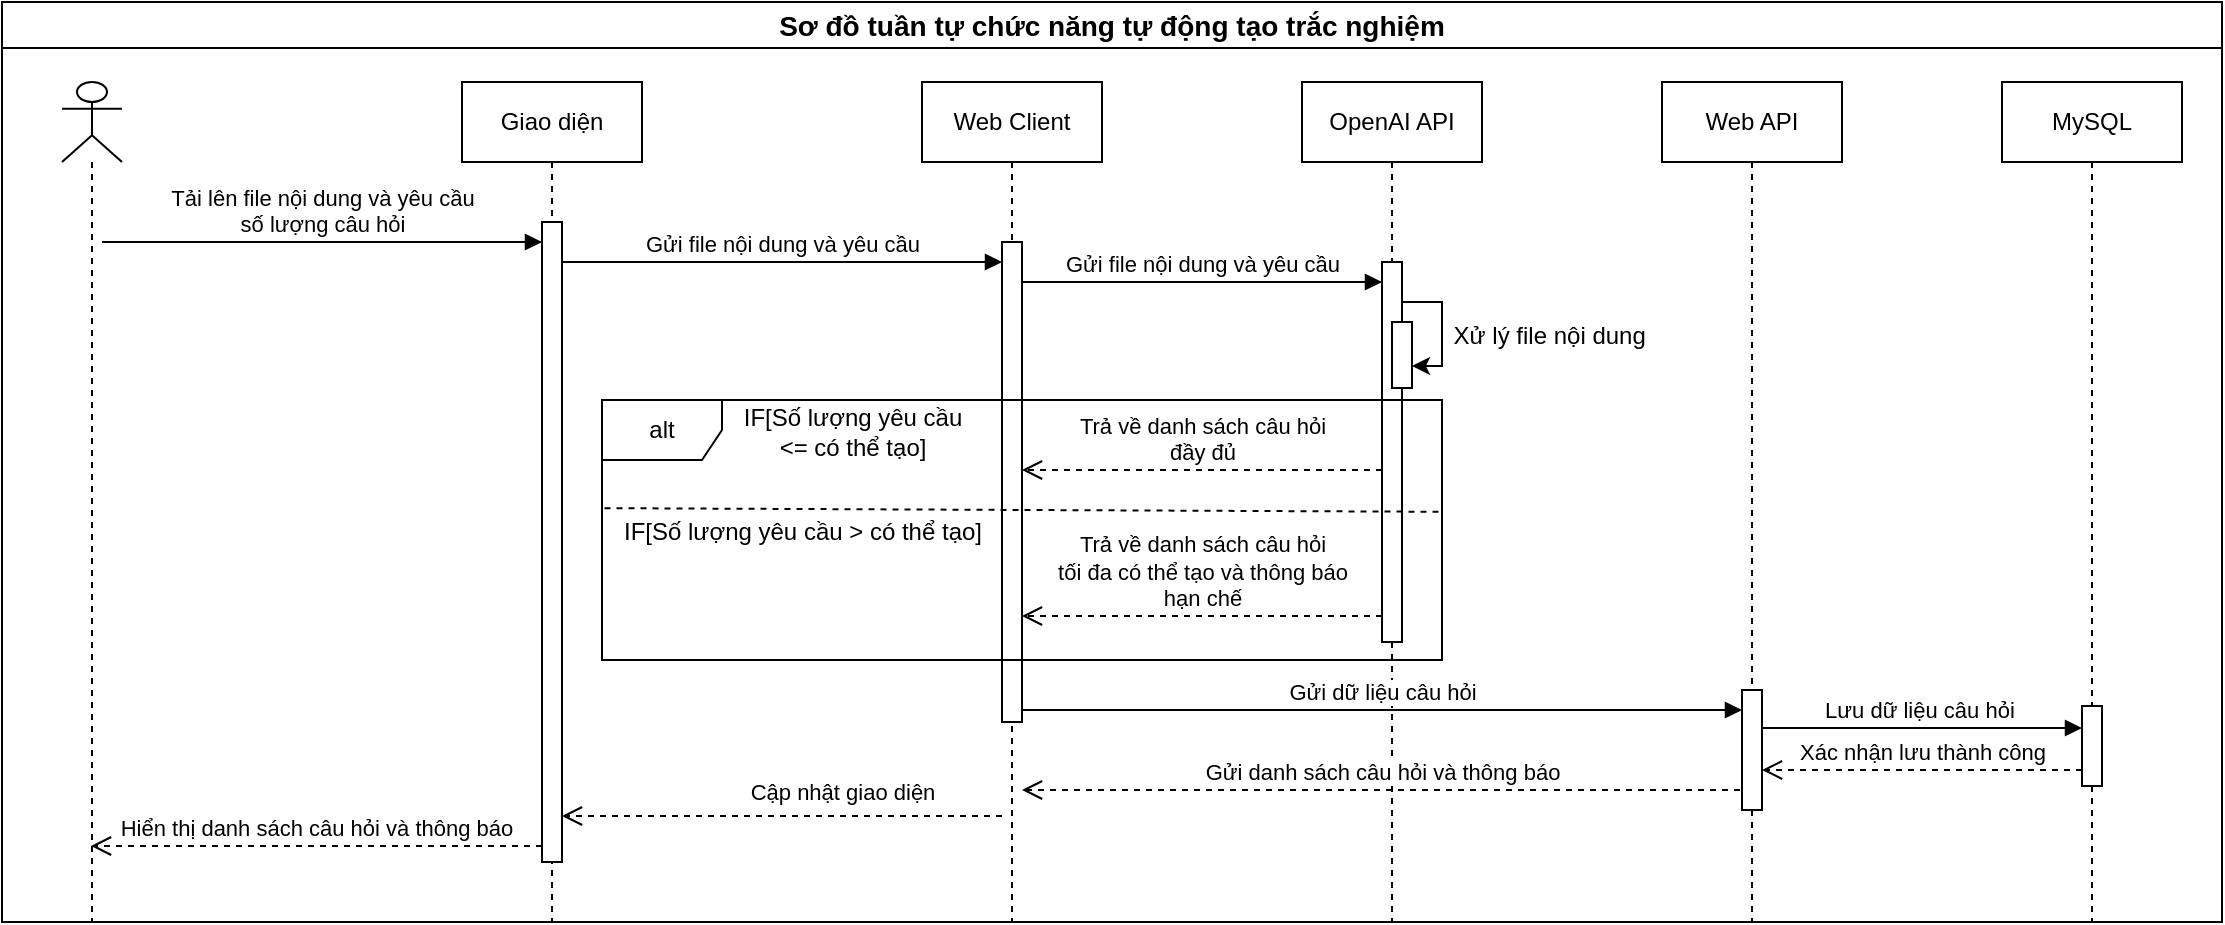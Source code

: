 <mxfile version="27.1.1">
  <diagram name="Page-1" id="wrn6jeR88GwaSfiGIMLl">
    <mxGraphModel dx="1308" dy="711" grid="1" gridSize="10" guides="1" tooltips="1" connect="1" arrows="1" fold="1" page="1" pageScale="1" pageWidth="850" pageHeight="1100" math="0" shadow="0">
      <root>
        <mxCell id="0" />
        <mxCell id="1" parent="0" />
        <mxCell id="dpQ3FOHiAWzgy0vHHVWa-1" value="Sơ đồ tuần tự chức năng tự động tạo trắc nghiệm" style="swimlane;whiteSpace=wrap;html=1;startSize=23;fontSize=14;" parent="1" vertex="1">
          <mxGeometry x="410" y="370" width="1110" height="460" as="geometry" />
        </mxCell>
        <mxCell id="dpQ3FOHiAWzgy0vHHVWa-2" value="" style="shape=umlLifeline;perimeter=lifelinePerimeter;whiteSpace=wrap;html=1;container=1;dropTarget=0;collapsible=0;recursiveResize=0;outlineConnect=0;portConstraint=eastwest;newEdgeStyle={&quot;curved&quot;:0,&quot;rounded&quot;:0};participant=umlActor;" parent="dpQ3FOHiAWzgy0vHHVWa-1" vertex="1">
          <mxGeometry x="30" y="40" width="30" height="420" as="geometry" />
        </mxCell>
        <mxCell id="dpQ3FOHiAWzgy0vHHVWa-3" value="Giao diện" style="shape=umlLifeline;perimeter=lifelinePerimeter;whiteSpace=wrap;html=1;container=1;dropTarget=0;collapsible=0;recursiveResize=0;outlineConnect=0;portConstraint=eastwest;newEdgeStyle={&quot;curved&quot;:0,&quot;rounded&quot;:0};" parent="dpQ3FOHiAWzgy0vHHVWa-1" vertex="1">
          <mxGeometry x="230" y="40" width="90" height="420" as="geometry" />
        </mxCell>
        <mxCell id="dpQ3FOHiAWzgy0vHHVWa-4" value="" style="html=1;points=[[0,0,0,0,5],[0,1,0,0,-5],[1,0,0,0,5],[1,1,0,0,-5]];perimeter=orthogonalPerimeter;outlineConnect=0;targetShapes=umlLifeline;portConstraint=eastwest;newEdgeStyle={&quot;curved&quot;:0,&quot;rounded&quot;:0};" parent="dpQ3FOHiAWzgy0vHHVWa-3" vertex="1">
          <mxGeometry x="40" y="70" width="10" height="320" as="geometry" />
        </mxCell>
        <mxCell id="dpQ3FOHiAWzgy0vHHVWa-5" value="Web Client" style="shape=umlLifeline;perimeter=lifelinePerimeter;whiteSpace=wrap;html=1;container=1;dropTarget=0;collapsible=0;recursiveResize=0;outlineConnect=0;portConstraint=eastwest;newEdgeStyle={&quot;curved&quot;:0,&quot;rounded&quot;:0};" parent="dpQ3FOHiAWzgy0vHHVWa-1" vertex="1">
          <mxGeometry x="460" y="40" width="90" height="420" as="geometry" />
        </mxCell>
        <mxCell id="dpQ3FOHiAWzgy0vHHVWa-6" value="&lt;span style=&quot;color: rgba(0, 0, 0, 0); font-family: monospace; font-size: 0px; text-align: start;&quot;&gt;%3CmxGraphModel%3E%3Croot%3E%3CmxCell%20id%3D%220%22%2F%3E%3CmxCell%20id%3D%221%22%20parent%3D%220%22%2F%3E%3CmxCell%20id%3D%222%22%20value%3D%22G%E1%BB%8Di%20API%20t%C3%ACm%20ki%E1%BA%BFm%20d%E1%BB%AF%20li%E1%BB%87u%22%20style%3D%22html%3D1%3BverticalAlign%3Dbottom%3BendArrow%3Dblock%3Bcurved%3D0%3Brounded%3D0%3B%22%20edge%3D%221%22%20parent%3D%221%22%3E%3CmxGeometry%20width%3D%2280%22%20relative%3D%221%22%20as%3D%22geometry%22%3E%3CmxPoint%20x%3D%22360%22%20y%3D%22730%22%20as%3D%22sourcePoint%22%2F%3E%3CmxPoint%20x%3D%22580%22%20y%3D%22730%22%20as%3D%22targetPoint%22%2F%3E%3C%2FmxGeometry%3E%3C%2FmxCell%3E%3C%2Froot%3E%3C%2FmxGraphModel%3E&lt;/span&gt;" style="html=1;points=[[0,0,0,0,5],[0,1,0,0,-5],[1,0,0,0,5],[1,1,0,0,-5]];perimeter=orthogonalPerimeter;outlineConnect=0;targetShapes=umlLifeline;portConstraint=eastwest;newEdgeStyle={&quot;curved&quot;:0,&quot;rounded&quot;:0};" parent="dpQ3FOHiAWzgy0vHHVWa-5" vertex="1">
          <mxGeometry x="40" y="80" width="10" height="240" as="geometry" />
        </mxCell>
        <mxCell id="dpQ3FOHiAWzgy0vHHVWa-7" value="OpenAI API" style="shape=umlLifeline;perimeter=lifelinePerimeter;whiteSpace=wrap;html=1;container=1;dropTarget=0;collapsible=0;recursiveResize=0;outlineConnect=0;portConstraint=eastwest;newEdgeStyle={&quot;curved&quot;:0,&quot;rounded&quot;:0};" parent="dpQ3FOHiAWzgy0vHHVWa-1" vertex="1">
          <mxGeometry x="650" y="40" width="90" height="420" as="geometry" />
        </mxCell>
        <mxCell id="dpQ3FOHiAWzgy0vHHVWa-8" value="" style="html=1;points=[[0,0,0,0,5],[0,1,0,0,-5],[1,0,0,0,5],[1,1,0,0,-5]];perimeter=orthogonalPerimeter;outlineConnect=0;targetShapes=umlLifeline;portConstraint=eastwest;newEdgeStyle={&quot;curved&quot;:0,&quot;rounded&quot;:0};" parent="dpQ3FOHiAWzgy0vHHVWa-7" vertex="1">
          <mxGeometry x="40" y="90" width="10" height="190" as="geometry" />
        </mxCell>
        <mxCell id="dpQ3FOHiAWzgy0vHHVWa-9" value="Tải lên file nội dung và yêu cầu &lt;br&gt;số lượng câu hỏi" style="html=1;verticalAlign=bottom;endArrow=block;curved=0;rounded=0;" parent="dpQ3FOHiAWzgy0vHHVWa-1" edge="1">
          <mxGeometry width="80" relative="1" as="geometry">
            <mxPoint x="50" y="120" as="sourcePoint" />
            <mxPoint x="270" y="120" as="targetPoint" />
          </mxGeometry>
        </mxCell>
        <mxCell id="dpQ3FOHiAWzgy0vHHVWa-10" value="Gửi file nội dung và yêu cầu" style="html=1;verticalAlign=bottom;endArrow=block;curved=0;rounded=0;" parent="dpQ3FOHiAWzgy0vHHVWa-1" edge="1">
          <mxGeometry width="80" relative="1" as="geometry">
            <mxPoint x="280" y="130" as="sourcePoint" />
            <mxPoint x="500" y="130" as="targetPoint" />
          </mxGeometry>
        </mxCell>
        <mxCell id="dpQ3FOHiAWzgy0vHHVWa-11" value="Gửi file nội dung và yêu cầu" style="html=1;verticalAlign=bottom;endArrow=block;curved=0;rounded=0;" parent="dpQ3FOHiAWzgy0vHHVWa-1" target="dpQ3FOHiAWzgy0vHHVWa-8" edge="1">
          <mxGeometry width="80" relative="1" as="geometry">
            <mxPoint x="510" y="140" as="sourcePoint" />
            <mxPoint x="670" y="140" as="targetPoint" />
          </mxGeometry>
        </mxCell>
        <mxCell id="dpQ3FOHiAWzgy0vHHVWa-12" value="Web API" style="shape=umlLifeline;perimeter=lifelinePerimeter;whiteSpace=wrap;html=1;container=1;dropTarget=0;collapsible=0;recursiveResize=0;outlineConnect=0;portConstraint=eastwest;newEdgeStyle={&quot;curved&quot;:0,&quot;rounded&quot;:0};" parent="dpQ3FOHiAWzgy0vHHVWa-1" vertex="1">
          <mxGeometry x="830" y="40" width="90" height="420" as="geometry" />
        </mxCell>
        <mxCell id="dpQ3FOHiAWzgy0vHHVWa-19" value="MySQL" style="shape=umlLifeline;perimeter=lifelinePerimeter;whiteSpace=wrap;html=1;container=1;dropTarget=0;collapsible=0;recursiveResize=0;outlineConnect=0;portConstraint=eastwest;newEdgeStyle={&quot;curved&quot;:0,&quot;rounded&quot;:0};" parent="dpQ3FOHiAWzgy0vHHVWa-1" vertex="1">
          <mxGeometry x="1000" y="40" width="90" height="420" as="geometry" />
        </mxCell>
        <mxCell id="dpQ3FOHiAWzgy0vHHVWa-13" value="" style="html=1;points=[[0,0,0,0,5],[0,1,0,0,-5],[1,0,0,0,5],[1,1,0,0,-5]];perimeter=orthogonalPerimeter;outlineConnect=0;targetShapes=umlLifeline;portConstraint=eastwest;newEdgeStyle={&quot;curved&quot;:0,&quot;rounded&quot;:0};" parent="dpQ3FOHiAWzgy0vHHVWa-1" vertex="1">
          <mxGeometry x="870" y="344" width="10" height="60" as="geometry" />
        </mxCell>
        <mxCell id="dpQ3FOHiAWzgy0vHHVWa-16" value="Trả về danh sách câu hỏi&lt;br&gt;đầy đủ" style="html=1;verticalAlign=bottom;endArrow=open;dashed=1;endSize=8;curved=0;rounded=0;" parent="dpQ3FOHiAWzgy0vHHVWa-1" edge="1">
          <mxGeometry relative="1" as="geometry">
            <mxPoint x="690" y="234" as="sourcePoint" />
            <mxPoint x="510" y="234" as="targetPoint" />
            <mxPoint as="offset" />
          </mxGeometry>
        </mxCell>
        <mxCell id="dpQ3FOHiAWzgy0vHHVWa-17" value="Cập nhật giao diện" style="html=1;verticalAlign=bottom;endArrow=open;dashed=1;endSize=8;curved=0;rounded=0;" parent="dpQ3FOHiAWzgy0vHHVWa-1" edge="1">
          <mxGeometry x="-0.273" y="-3" relative="1" as="geometry">
            <mxPoint x="500" y="407" as="sourcePoint" />
            <mxPoint x="280" y="407" as="targetPoint" />
            <mxPoint as="offset" />
          </mxGeometry>
        </mxCell>
        <mxCell id="dpQ3FOHiAWzgy0vHHVWa-18" value="Hiển thị danh sách câu hỏi và thông báo" style="html=1;verticalAlign=bottom;endArrow=open;dashed=1;endSize=8;curved=0;rounded=0;" parent="dpQ3FOHiAWzgy0vHHVWa-1" edge="1">
          <mxGeometry x="0.002" relative="1" as="geometry">
            <mxPoint x="270" y="422" as="sourcePoint" />
            <mxPoint x="44.5" y="422" as="targetPoint" />
            <mxPoint as="offset" />
          </mxGeometry>
        </mxCell>
        <mxCell id="dpQ3FOHiAWzgy0vHHVWa-20" value="" style="html=1;points=[[0,0,0,0,5],[0,1,0,0,-5],[1,0,0,0,5],[1,1,0,0,-5]];perimeter=orthogonalPerimeter;outlineConnect=0;targetShapes=umlLifeline;portConstraint=eastwest;newEdgeStyle={&quot;curved&quot;:0,&quot;rounded&quot;:0};" parent="dpQ3FOHiAWzgy0vHHVWa-1" vertex="1">
          <mxGeometry x="1040" y="352" width="10" height="40" as="geometry" />
        </mxCell>
        <mxCell id="dpQ3FOHiAWzgy0vHHVWa-21" value="alt" style="shape=umlFrame;whiteSpace=wrap;html=1;pointerEvents=0;" parent="dpQ3FOHiAWzgy0vHHVWa-1" vertex="1">
          <mxGeometry x="300" y="199" width="420" height="130" as="geometry" />
        </mxCell>
        <mxCell id="dpQ3FOHiAWzgy0vHHVWa-22" value="IF[Số lượng yêu cầu &lt;br&gt;&amp;lt;= có thể tạo]" style="text;html=1;align=center;verticalAlign=middle;resizable=0;points=[];autosize=1;strokeColor=none;fillColor=none;" parent="dpQ3FOHiAWzgy0vHHVWa-1" vertex="1">
          <mxGeometry x="360" y="195" width="130" height="40" as="geometry" />
        </mxCell>
        <mxCell id="dpQ3FOHiAWzgy0vHHVWa-23" value="" style="endArrow=none;dashed=1;html=1;rounded=0;exitX=0.003;exitY=0.416;exitDx=0;exitDy=0;exitPerimeter=0;entryX=1.001;entryY=0.43;entryDx=0;entryDy=0;entryPerimeter=0;" parent="dpQ3FOHiAWzgy0vHHVWa-1" source="dpQ3FOHiAWzgy0vHHVWa-21" target="dpQ3FOHiAWzgy0vHHVWa-21" edge="1">
          <mxGeometry width="50" height="50" relative="1" as="geometry">
            <mxPoint x="360" y="304" as="sourcePoint" />
            <mxPoint x="410" y="254" as="targetPoint" />
          </mxGeometry>
        </mxCell>
        <mxCell id="dpQ3FOHiAWzgy0vHHVWa-24" value="Trả về danh sách câu hỏi&lt;br&gt;tối đa có thể tạo và thông báo&lt;br&gt;hạn chế" style="html=1;verticalAlign=bottom;endArrow=open;dashed=1;endSize=8;curved=0;rounded=0;" parent="dpQ3FOHiAWzgy0vHHVWa-1" edge="1">
          <mxGeometry relative="1" as="geometry">
            <mxPoint x="690" y="307" as="sourcePoint" />
            <mxPoint x="510" y="307" as="targetPoint" />
            <mxPoint as="offset" />
          </mxGeometry>
        </mxCell>
        <mxCell id="dpQ3FOHiAWzgy0vHHVWa-25" value="IF[Số lượng yêu cầu &amp;gt; có thể tạo]" style="text;html=1;align=center;verticalAlign=middle;resizable=0;points=[];autosize=1;strokeColor=none;fillColor=none;" parent="dpQ3FOHiAWzgy0vHHVWa-1" vertex="1">
          <mxGeometry x="300" y="250" width="200" height="30" as="geometry" />
        </mxCell>
        <mxCell id="dpQ3FOHiAWzgy0vHHVWa-26" value="Gửi dữ liệu câu hỏi" style="html=1;verticalAlign=bottom;endArrow=block;curved=0;rounded=0;" parent="dpQ3FOHiAWzgy0vHHVWa-1" target="dpQ3FOHiAWzgy0vHHVWa-13" edge="1">
          <mxGeometry width="80" relative="1" as="geometry">
            <mxPoint x="510" y="354" as="sourcePoint" />
            <mxPoint x="690" y="354" as="targetPoint" />
          </mxGeometry>
        </mxCell>
        <mxCell id="dpQ3FOHiAWzgy0vHHVWa-27" value="Lưu dữ liệu câu hỏi&amp;nbsp;" style="html=1;verticalAlign=bottom;endArrow=block;curved=0;rounded=0;entryX=0;entryY=0;entryDx=0;entryDy=5;entryPerimeter=0;" parent="dpQ3FOHiAWzgy0vHHVWa-1" edge="1">
          <mxGeometry width="80" relative="1" as="geometry">
            <mxPoint x="880" y="363" as="sourcePoint" />
            <mxPoint x="1040" y="363" as="targetPoint" />
          </mxGeometry>
        </mxCell>
        <mxCell id="dpQ3FOHiAWzgy0vHHVWa-28" value="Xác nhận lưu thành công" style="html=1;verticalAlign=bottom;endArrow=open;dashed=1;endSize=8;curved=0;rounded=0;" parent="dpQ3FOHiAWzgy0vHHVWa-1" edge="1">
          <mxGeometry relative="1" as="geometry">
            <mxPoint x="1040" y="384" as="sourcePoint" />
            <mxPoint x="880" y="384" as="targetPoint" />
            <mxPoint as="offset" />
          </mxGeometry>
        </mxCell>
        <mxCell id="dpQ3FOHiAWzgy0vHHVWa-29" value="Gửi danh sách câu hỏi và thông báo" style="html=1;verticalAlign=bottom;endArrow=open;dashed=1;endSize=8;curved=0;rounded=0;" parent="dpQ3FOHiAWzgy0vHHVWa-1" edge="1">
          <mxGeometry relative="1" as="geometry">
            <mxPoint x="869" y="394" as="sourcePoint" />
            <mxPoint x="510" y="394" as="targetPoint" />
            <mxPoint as="offset" />
          </mxGeometry>
        </mxCell>
        <mxCell id="pdvDR_-cjst0TLHbozzT-3" value="Xử lý file nội dung&amp;nbsp;" style="text;html=1;align=center;verticalAlign=middle;resizable=0;points=[];autosize=1;strokeColor=none;fillColor=none;" vertex="1" parent="dpQ3FOHiAWzgy0vHHVWa-1">
          <mxGeometry x="715" y="152" width="120" height="30" as="geometry" />
        </mxCell>
        <mxCell id="pdvDR_-cjst0TLHbozzT-1" value="" style="html=1;points=[[0,0,0,0,5],[0,1,0,0,-5],[1,0,0,0,5],[1,1,0,0,-5]];perimeter=orthogonalPerimeter;outlineConnect=0;targetShapes=umlLifeline;portConstraint=eastwest;newEdgeStyle={&quot;curved&quot;:0,&quot;rounded&quot;:0};" vertex="1" parent="1">
          <mxGeometry x="1105" y="530" width="10" height="33" as="geometry" />
        </mxCell>
        <mxCell id="pdvDR_-cjst0TLHbozzT-2" style="edgeStyle=orthogonalEdgeStyle;rounded=0;orthogonalLoop=1;jettySize=auto;html=1;curved=0;" edge="1" parent="1" source="dpQ3FOHiAWzgy0vHHVWa-8" target="pdvDR_-cjst0TLHbozzT-1">
          <mxGeometry relative="1" as="geometry">
            <Array as="points">
              <mxPoint x="1130" y="520" />
              <mxPoint x="1130" y="552" />
            </Array>
          </mxGeometry>
        </mxCell>
      </root>
    </mxGraphModel>
  </diagram>
</mxfile>
